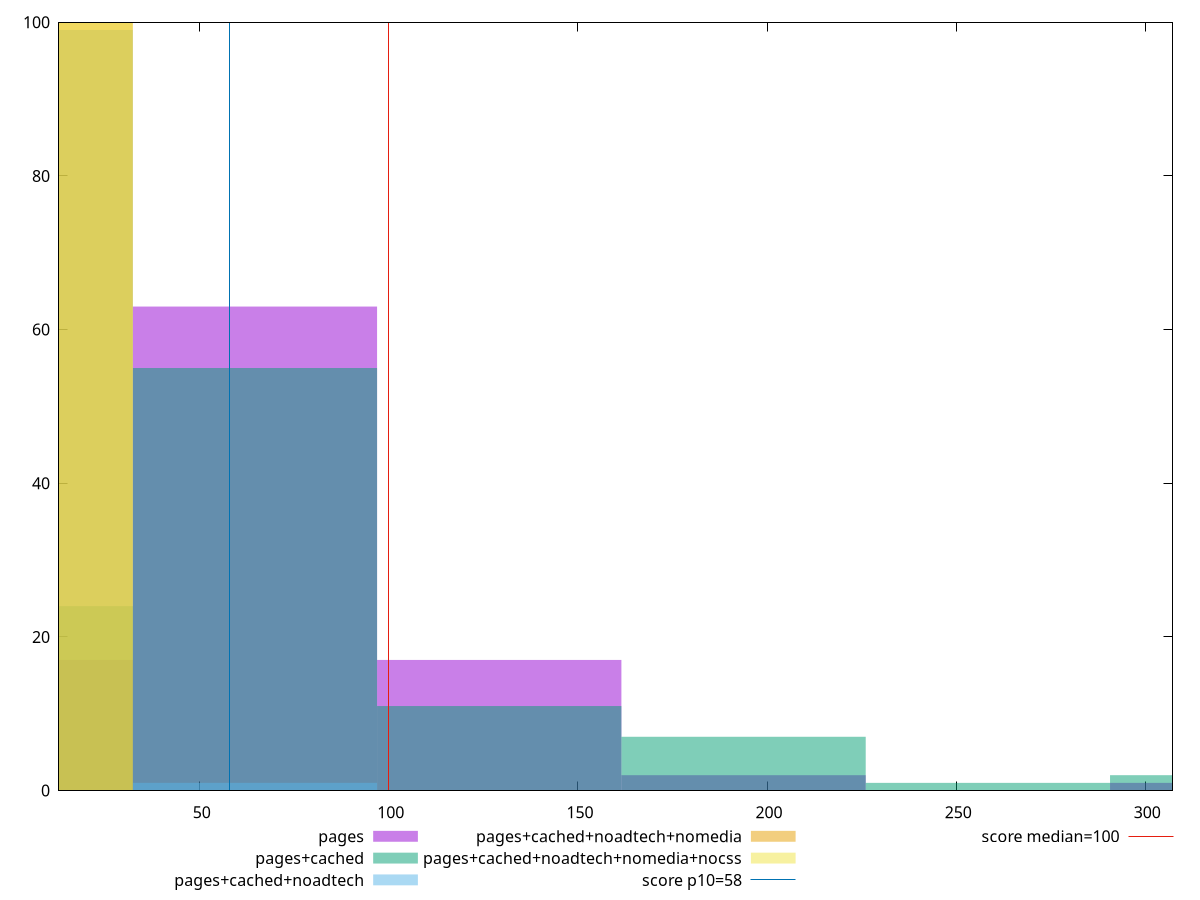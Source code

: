 reset

$pages <<EOF
193.7904116261134 2
322.9840193768557 1
129.19360775074227 17
64.59680387537114 63
0 17
EOF

$pagesCached <<EOF
322.9840193768557 2
258.38721550148455 1
193.7904116261134 7
129.19360775074227 11
64.59680387537114 55
0 24
EOF

$pagesCachedNoadtech <<EOF
0 99
64.59680387537114 1
EOF

$pagesCachedNoadtechNomedia <<EOF
0 100
EOF

$pagesCachedNoadtechNomediaNocss <<EOF
0 100
EOF

set key outside below
set boxwidth 64.59680387537114
set xrange [12.8:307.20000000000294]
set yrange [0:100]
set trange [0:100]
set style fill transparent solid 0.5 noborder

set parametric
set terminal svg size 640, 530 enhanced background rgb 'white'
set output "report_00017_2021-02-10T15-08-03.406Z/estimated-input-latency/comparison/histogram/all_raw.svg"

plot $pages title "pages" with boxes, \
     $pagesCached title "pages+cached" with boxes, \
     $pagesCachedNoadtech title "pages+cached+noadtech" with boxes, \
     $pagesCachedNoadtechNomedia title "pages+cached+noadtech+nomedia" with boxes, \
     $pagesCachedNoadtechNomediaNocss title "pages+cached+noadtech+nomedia+nocss" with boxes, \
     58,t title "score p10=58", \
     100,t title "score median=100"

reset
